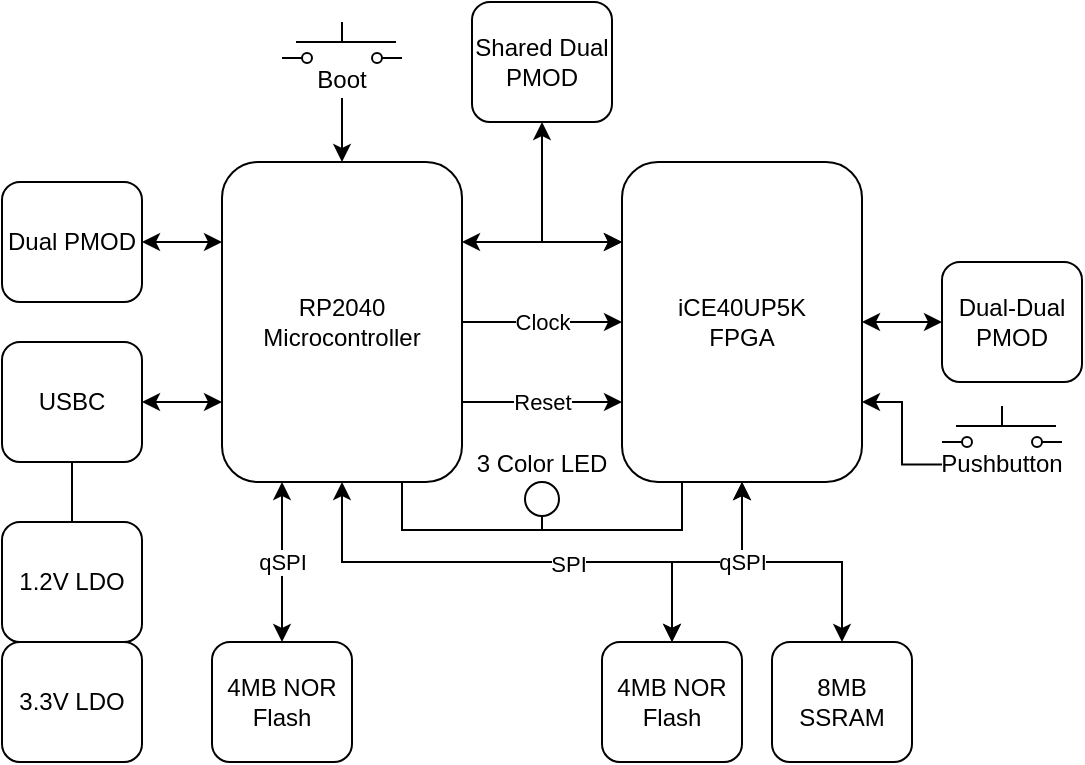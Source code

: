 <mxfile version="15.1.3" type="device"><diagram id="G92kmcxLir5d9IYU4Pak" name="Page-2"><mxGraphModel dx="1074" dy="955" grid="0" gridSize="10" guides="1" tooltips="1" connect="1" arrows="1" fold="1" page="1" pageScale="1" pageWidth="850" pageHeight="1100" math="0" shadow="0"><root><mxCell id="7OYM_u7ZwVSoq9IorDtf-0"/><mxCell id="7OYM_u7ZwVSoq9IorDtf-1" parent="7OYM_u7ZwVSoq9IorDtf-0"/><mxCell id="7OYM_u7ZwVSoq9IorDtf-3" value="3.3V LDO" style="rounded=1;whiteSpace=wrap;html=1;" parent="7OYM_u7ZwVSoq9IorDtf-1" vertex="1"><mxGeometry x="90" y="520" width="70" height="60" as="geometry"/></mxCell><mxCell id="7OYM_u7ZwVSoq9IorDtf-6" style="edgeStyle=orthogonalEdgeStyle;rounded=0;orthogonalLoop=1;jettySize=auto;html=1;entryX=0;entryY=0.25;entryDx=0;entryDy=0;startArrow=classic;startFill=1;exitX=1;exitY=0.25;exitDx=0;exitDy=0;" parent="7OYM_u7ZwVSoq9IorDtf-1" source="7OYM_u7ZwVSoq9IorDtf-4" target="7OYM_u7ZwVSoq9IorDtf-5" edge="1"><mxGeometry relative="1" as="geometry"><Array as="points"/></mxGeometry></mxCell><mxCell id="7OYM_u7ZwVSoq9IorDtf-11" style="edgeStyle=orthogonalEdgeStyle;rounded=0;orthogonalLoop=1;jettySize=auto;html=1;exitX=0.5;exitY=1;exitDx=0;exitDy=0;entryX=0.5;entryY=0;entryDx=0;entryDy=0;startArrow=classic;startFill=1;" parent="7OYM_u7ZwVSoq9IorDtf-1" source="7OYM_u7ZwVSoq9IorDtf-4" target="7OYM_u7ZwVSoq9IorDtf-10" edge="1"><mxGeometry relative="1" as="geometry"/></mxCell><mxCell id="7OYM_u7ZwVSoq9IorDtf-12" value="SPI" style="edgeLabel;html=1;align=center;verticalAlign=middle;resizable=0;points=[];" parent="7OYM_u7ZwVSoq9IorDtf-11" vertex="1" connectable="0"><mxGeometry x="-0.464" y="2" relative="1" as="geometry"><mxPoint x="87" y="3" as="offset"/></mxGeometry></mxCell><mxCell id="o_D9mQzwYViAJN6lnz56-5" value="Clock" style="edgeStyle=orthogonalEdgeStyle;rounded=0;orthogonalLoop=1;jettySize=auto;html=1;exitX=1;exitY=0.5;exitDx=0;exitDy=0;entryX=0;entryY=0.5;entryDx=0;entryDy=0;startArrow=none;startFill=0;" parent="7OYM_u7ZwVSoq9IorDtf-1" source="7OYM_u7ZwVSoq9IorDtf-4" target="7OYM_u7ZwVSoq9IorDtf-5" edge="1"><mxGeometry relative="1" as="geometry"/></mxCell><mxCell id="o_D9mQzwYViAJN6lnz56-6" value="Reset" style="edgeStyle=orthogonalEdgeStyle;rounded=0;orthogonalLoop=1;jettySize=auto;html=1;exitX=1;exitY=0.75;exitDx=0;exitDy=0;entryX=0;entryY=0.75;entryDx=0;entryDy=0;startArrow=none;startFill=0;" parent="7OYM_u7ZwVSoq9IorDtf-1" source="7OYM_u7ZwVSoq9IorDtf-4" target="7OYM_u7ZwVSoq9IorDtf-5" edge="1"><mxGeometry relative="1" as="geometry"/></mxCell><mxCell id="KC6LvxvS3Z2re-HvTOg4-0" style="edgeStyle=orthogonalEdgeStyle;rounded=0;orthogonalLoop=1;jettySize=auto;html=1;exitX=0.75;exitY=1;exitDx=0;exitDy=0;entryX=0.5;entryY=1;entryDx=0;entryDy=0;startArrow=none;startFill=0;endArrow=none;endFill=0;" parent="7OYM_u7ZwVSoq9IorDtf-1" source="7OYM_u7ZwVSoq9IorDtf-4" target="dOjmpYqw6bYS7-3D4WWg-19" edge="1"><mxGeometry relative="1" as="geometry"><Array as="points"><mxPoint x="290" y="464"/><mxPoint x="360" y="464"/></Array></mxGeometry></mxCell><mxCell id="7OYM_u7ZwVSoq9IorDtf-4" value="RP2040&lt;br&gt;Microcontroller" style="rounded=1;whiteSpace=wrap;html=1;" parent="7OYM_u7ZwVSoq9IorDtf-1" vertex="1"><mxGeometry x="200" y="280" width="120" height="160" as="geometry"/></mxCell><mxCell id="o_D9mQzwYViAJN6lnz56-3" style="edgeStyle=orthogonalEdgeStyle;rounded=0;orthogonalLoop=1;jettySize=auto;html=1;exitX=0.5;exitY=1;exitDx=0;exitDy=0;entryX=0.5;entryY=0;entryDx=0;entryDy=0;startArrow=classic;startFill=1;" parent="7OYM_u7ZwVSoq9IorDtf-1" source="7OYM_u7ZwVSoq9IorDtf-5" target="o_D9mQzwYViAJN6lnz56-2" edge="1"><mxGeometry relative="1" as="geometry"/></mxCell><mxCell id="7OYM_u7ZwVSoq9IorDtf-5" value="iCE40UP5K&lt;br&gt;FPGA" style="rounded=1;whiteSpace=wrap;html=1;" parent="7OYM_u7ZwVSoq9IorDtf-1" vertex="1"><mxGeometry x="400" y="280" width="120" height="160" as="geometry"/></mxCell><mxCell id="7OYM_u7ZwVSoq9IorDtf-8" value="qSPI" style="edgeStyle=orthogonalEdgeStyle;rounded=0;orthogonalLoop=1;jettySize=auto;html=1;entryX=0.25;entryY=1;entryDx=0;entryDy=0;startArrow=classic;startFill=1;" parent="7OYM_u7ZwVSoq9IorDtf-1" source="7OYM_u7ZwVSoq9IorDtf-7" target="7OYM_u7ZwVSoq9IorDtf-4" edge="1"><mxGeometry relative="1" as="geometry"/></mxCell><mxCell id="7OYM_u7ZwVSoq9IorDtf-7" value="4MB NOR Flash" style="rounded=1;whiteSpace=wrap;html=1;" parent="7OYM_u7ZwVSoq9IorDtf-1" vertex="1"><mxGeometry x="195" y="520" width="70" height="60" as="geometry"/></mxCell><mxCell id="7OYM_u7ZwVSoq9IorDtf-9" value="qSPI" style="edgeStyle=orthogonalEdgeStyle;rounded=0;orthogonalLoop=1;jettySize=auto;html=1;entryX=0.5;entryY=1;entryDx=0;entryDy=0;startArrow=classic;startFill=1;" parent="7OYM_u7ZwVSoq9IorDtf-1" source="7OYM_u7ZwVSoq9IorDtf-10" target="7OYM_u7ZwVSoq9IorDtf-5" edge="1"><mxGeometry x="0.303" relative="1" as="geometry"><mxPoint x="435" y="440" as="targetPoint"/><mxPoint as="offset"/></mxGeometry></mxCell><mxCell id="7OYM_u7ZwVSoq9IorDtf-10" value="4MB NOR Flash" style="rounded=1;whiteSpace=wrap;html=1;" parent="7OYM_u7ZwVSoq9IorDtf-1" vertex="1"><mxGeometry x="390" y="520" width="70" height="60" as="geometry"/></mxCell><mxCell id="7OYM_u7ZwVSoq9IorDtf-14" style="edgeStyle=orthogonalEdgeStyle;rounded=0;orthogonalLoop=1;jettySize=auto;html=1;entryX=0;entryY=0.25;entryDx=0;entryDy=0;startArrow=classic;startFill=1;" parent="7OYM_u7ZwVSoq9IorDtf-1" source="7OYM_u7ZwVSoq9IorDtf-13" target="7OYM_u7ZwVSoq9IorDtf-4" edge="1"><mxGeometry relative="1" as="geometry"/></mxCell><mxCell id="7OYM_u7ZwVSoq9IorDtf-13" value="Dual PMOD" style="rounded=1;whiteSpace=wrap;html=1;" parent="7OYM_u7ZwVSoq9IorDtf-1" vertex="1"><mxGeometry x="90" y="290" width="70" height="60" as="geometry"/></mxCell><mxCell id="7OYM_u7ZwVSoq9IorDtf-15" value="Dual-Dual PMOD" style="rounded=1;whiteSpace=wrap;html=1;" parent="7OYM_u7ZwVSoq9IorDtf-1" vertex="1"><mxGeometry x="560" y="330" width="70" height="60" as="geometry"/></mxCell><mxCell id="7OYM_u7ZwVSoq9IorDtf-16" style="edgeStyle=orthogonalEdgeStyle;rounded=0;orthogonalLoop=1;jettySize=auto;html=1;startArrow=classic;startFill=1;" parent="7OYM_u7ZwVSoq9IorDtf-1" source="7OYM_u7ZwVSoq9IorDtf-15" edge="1"><mxGeometry relative="1" as="geometry"><mxPoint x="520" y="360" as="targetPoint"/></mxGeometry></mxCell><mxCell id="o_D9mQzwYViAJN6lnz56-4" style="edgeStyle=orthogonalEdgeStyle;rounded=0;orthogonalLoop=1;jettySize=auto;html=1;exitX=0.5;exitY=1;exitDx=0;exitDy=0;entryX=0;entryY=0.25;entryDx=0;entryDy=0;startArrow=classic;startFill=1;" parent="7OYM_u7ZwVSoq9IorDtf-1" source="7OYM_u7ZwVSoq9IorDtf-17" target="7OYM_u7ZwVSoq9IorDtf-5" edge="1"><mxGeometry relative="1" as="geometry"/></mxCell><mxCell id="7OYM_u7ZwVSoq9IorDtf-17" value="Shared Dual PMOD" style="rounded=1;whiteSpace=wrap;html=1;" parent="7OYM_u7ZwVSoq9IorDtf-1" vertex="1"><mxGeometry x="325" y="200" width="70" height="60" as="geometry"/></mxCell><mxCell id="o_D9mQzwYViAJN6lnz56-1" style="edgeStyle=orthogonalEdgeStyle;rounded=0;orthogonalLoop=1;jettySize=auto;html=1;entryX=0;entryY=0.75;entryDx=0;entryDy=0;startArrow=classic;startFill=1;" parent="7OYM_u7ZwVSoq9IorDtf-1" source="o_D9mQzwYViAJN6lnz56-0" target="7OYM_u7ZwVSoq9IorDtf-4" edge="1"><mxGeometry relative="1" as="geometry"/></mxCell><mxCell id="dOjmpYqw6bYS7-3D4WWg-22" style="edgeStyle=orthogonalEdgeStyle;rounded=0;orthogonalLoop=1;jettySize=auto;html=1;entryX=0.5;entryY=0;entryDx=0;entryDy=0;startArrow=none;startFill=0;endArrow=none;endFill=0;" parent="7OYM_u7ZwVSoq9IorDtf-1" source="o_D9mQzwYViAJN6lnz56-0" target="7OYM_u7ZwVSoq9IorDtf-2" edge="1"><mxGeometry relative="1" as="geometry"/></mxCell><mxCell id="o_D9mQzwYViAJN6lnz56-0" value="USBC" style="rounded=1;whiteSpace=wrap;html=1;" parent="7OYM_u7ZwVSoq9IorDtf-1" vertex="1"><mxGeometry x="90" y="370" width="70" height="60" as="geometry"/></mxCell><mxCell id="o_D9mQzwYViAJN6lnz56-2" value="8MB SSRAM" style="rounded=1;whiteSpace=wrap;html=1;" parent="7OYM_u7ZwVSoq9IorDtf-1" vertex="1"><mxGeometry x="475" y="520" width="70" height="60" as="geometry"/></mxCell><mxCell id="dOjmpYqw6bYS7-3D4WWg-9" style="edgeStyle=orthogonalEdgeStyle;rounded=0;orthogonalLoop=1;jettySize=auto;html=1;exitX=0.5;exitY=1;exitDx=0;exitDy=0;entryX=0.5;entryY=0;entryDx=0;entryDy=0;startArrow=none;startFill=0;" parent="7OYM_u7ZwVSoq9IorDtf-1" source="dOjmpYqw6bYS7-3D4WWg-7" target="7OYM_u7ZwVSoq9IorDtf-4" edge="1"><mxGeometry relative="1" as="geometry"/></mxCell><mxCell id="dOjmpYqw6bYS7-3D4WWg-10" value="" style="group" parent="7OYM_u7ZwVSoq9IorDtf-1" vertex="1" connectable="0"><mxGeometry x="560" y="402" width="60" height="20.5" as="geometry"/></mxCell><mxCell id="dOjmpYqw6bYS7-3D4WWg-11" value="" style="ellipse;whiteSpace=wrap;html=1;aspect=fixed;fontColor=#FFFFFF;fillColor=#FFFFFF;gradientColor=none;rotation=0;" parent="dOjmpYqw6bYS7-3D4WWg-10" vertex="1"><mxGeometry x="10" y="15.5" width="5" height="5" as="geometry"/></mxCell><mxCell id="dOjmpYqw6bYS7-3D4WWg-12" value="" style="ellipse;whiteSpace=wrap;html=1;aspect=fixed;fontColor=#FFFFFF;fillColor=#FFFFFF;gradientColor=none;rotation=0;" parent="dOjmpYqw6bYS7-3D4WWg-10" vertex="1"><mxGeometry x="45" y="15.5" width="5" height="5" as="geometry"/></mxCell><mxCell id="dOjmpYqw6bYS7-3D4WWg-13" value="" style="endArrow=none;html=1;fontSize=10;" parent="dOjmpYqw6bYS7-3D4WWg-10" edge="1"><mxGeometry width="50" height="50" relative="1" as="geometry"><mxPoint x="7" y="10" as="sourcePoint"/><mxPoint x="57" y="10" as="targetPoint"/></mxGeometry></mxCell><mxCell id="dOjmpYqw6bYS7-3D4WWg-14" value="" style="endArrow=none;html=1;fontSize=10;" parent="dOjmpYqw6bYS7-3D4WWg-10" edge="1"><mxGeometry width="50" height="50" relative="1" as="geometry"><mxPoint x="30" as="sourcePoint"/><mxPoint x="30" y="10" as="targetPoint"/></mxGeometry></mxCell><mxCell id="dOjmpYqw6bYS7-3D4WWg-15" value="" style="endArrow=none;html=1;fontSize=10;strokeColor=#000000;entryX=0;entryY=0.5;entryDx=0;entryDy=0;" parent="dOjmpYqw6bYS7-3D4WWg-10" target="dOjmpYqw6bYS7-3D4WWg-11" edge="1"><mxGeometry width="50" height="50" relative="1" as="geometry"><mxPoint y="18" as="sourcePoint"/><mxPoint x="60" y="-2" as="targetPoint"/></mxGeometry></mxCell><mxCell id="dOjmpYqw6bYS7-3D4WWg-16" value="" style="endArrow=none;html=1;fontSize=10;strokeColor=#000000;exitX=1;exitY=0.5;exitDx=0;exitDy=0;" parent="dOjmpYqw6bYS7-3D4WWg-10" source="dOjmpYqw6bYS7-3D4WWg-12" edge="1"><mxGeometry width="50" height="50" relative="1" as="geometry"><mxPoint x="10" y="28" as="sourcePoint"/><mxPoint x="60" y="18" as="targetPoint"/></mxGeometry></mxCell><mxCell id="dOjmpYqw6bYS7-3D4WWg-18" style="edgeStyle=orthogonalEdgeStyle;rounded=0;orthogonalLoop=1;jettySize=auto;html=1;entryX=1;entryY=0.75;entryDx=0;entryDy=0;startArrow=none;startFill=0;" parent="7OYM_u7ZwVSoq9IorDtf-1" source="dOjmpYqw6bYS7-3D4WWg-17" target="7OYM_u7ZwVSoq9IorDtf-5" edge="1"><mxGeometry relative="1" as="geometry"/></mxCell><mxCell id="dOjmpYqw6bYS7-3D4WWg-17" value="Pushbutton" style="text;html=1;strokeColor=none;fillColor=none;align=center;verticalAlign=middle;whiteSpace=wrap;rounded=0;fontColor=#000000;" parent="7OYM_u7ZwVSoq9IorDtf-1" vertex="1"><mxGeometry x="560" y="422.5" width="60" height="17.5" as="geometry"/></mxCell><mxCell id="KC6LvxvS3Z2re-HvTOg4-2" style="edgeStyle=orthogonalEdgeStyle;rounded=0;orthogonalLoop=1;jettySize=auto;html=1;exitX=0.5;exitY=1;exitDx=0;exitDy=0;entryX=0.25;entryY=1;entryDx=0;entryDy=0;startArrow=none;startFill=0;endArrow=none;endFill=0;" parent="7OYM_u7ZwVSoq9IorDtf-1" source="dOjmpYqw6bYS7-3D4WWg-19" target="7OYM_u7ZwVSoq9IorDtf-5" edge="1"><mxGeometry relative="1" as="geometry"><Array as="points"><mxPoint x="360" y="464"/><mxPoint x="430" y="464"/></Array></mxGeometry></mxCell><mxCell id="dOjmpYqw6bYS7-3D4WWg-19" value="" style="ellipse;whiteSpace=wrap;html=1;aspect=fixed;" parent="7OYM_u7ZwVSoq9IorDtf-1" vertex="1"><mxGeometry x="351.5" y="440" width="17" height="17" as="geometry"/></mxCell><mxCell id="dOjmpYqw6bYS7-3D4WWg-21" value="3 Color LED" style="text;html=1;strokeColor=none;fillColor=none;align=center;verticalAlign=middle;whiteSpace=wrap;rounded=0;fontColor=#000000;" parent="7OYM_u7ZwVSoq9IorDtf-1" vertex="1"><mxGeometry x="325" y="422.5" width="70" height="17.5" as="geometry"/></mxCell><mxCell id="7OYM_u7ZwVSoq9IorDtf-2" value="1.2V LDO" style="rounded=1;whiteSpace=wrap;html=1;" parent="7OYM_u7ZwVSoq9IorDtf-1" vertex="1"><mxGeometry x="90" y="460" width="70" height="60" as="geometry"/></mxCell><mxCell id="dOjmpYqw6bYS7-3D4WWg-23" value="" style="group" parent="7OYM_u7ZwVSoq9IorDtf-1" vertex="1" connectable="0"><mxGeometry x="230" y="210" width="60" height="38" as="geometry"/></mxCell><mxCell id="dOjmpYqw6bYS7-3D4WWg-0" value="" style="group" parent="dOjmpYqw6bYS7-3D4WWg-23" vertex="1" connectable="0"><mxGeometry width="60" height="20.5" as="geometry"/></mxCell><mxCell id="dOjmpYqw6bYS7-3D4WWg-1" value="" style="ellipse;whiteSpace=wrap;html=1;aspect=fixed;fontColor=#FFFFFF;fillColor=#FFFFFF;gradientColor=none;rotation=0;" parent="dOjmpYqw6bYS7-3D4WWg-0" vertex="1"><mxGeometry x="10" y="15.5" width="5" height="5" as="geometry"/></mxCell><mxCell id="dOjmpYqw6bYS7-3D4WWg-2" value="" style="ellipse;whiteSpace=wrap;html=1;aspect=fixed;fontColor=#FFFFFF;fillColor=#FFFFFF;gradientColor=none;rotation=0;" parent="dOjmpYqw6bYS7-3D4WWg-0" vertex="1"><mxGeometry x="45" y="15.5" width="5" height="5" as="geometry"/></mxCell><mxCell id="dOjmpYqw6bYS7-3D4WWg-3" value="" style="endArrow=none;html=1;fontSize=10;" parent="dOjmpYqw6bYS7-3D4WWg-0" edge="1"><mxGeometry width="50" height="50" relative="1" as="geometry"><mxPoint x="7" y="10" as="sourcePoint"/><mxPoint x="57" y="10" as="targetPoint"/></mxGeometry></mxCell><mxCell id="dOjmpYqw6bYS7-3D4WWg-4" value="" style="endArrow=none;html=1;fontSize=10;" parent="dOjmpYqw6bYS7-3D4WWg-0" edge="1"><mxGeometry width="50" height="50" relative="1" as="geometry"><mxPoint x="30" as="sourcePoint"/><mxPoint x="30" y="10" as="targetPoint"/></mxGeometry></mxCell><mxCell id="dOjmpYqw6bYS7-3D4WWg-5" value="" style="endArrow=none;html=1;fontSize=10;strokeColor=#000000;entryX=0;entryY=0.5;entryDx=0;entryDy=0;" parent="dOjmpYqw6bYS7-3D4WWg-0" target="dOjmpYqw6bYS7-3D4WWg-1" edge="1"><mxGeometry width="50" height="50" relative="1" as="geometry"><mxPoint y="18" as="sourcePoint"/><mxPoint x="60" y="-2" as="targetPoint"/></mxGeometry></mxCell><mxCell id="dOjmpYqw6bYS7-3D4WWg-6" value="" style="endArrow=none;html=1;fontSize=10;strokeColor=#000000;exitX=1;exitY=0.5;exitDx=0;exitDy=0;" parent="dOjmpYqw6bYS7-3D4WWg-0" source="dOjmpYqw6bYS7-3D4WWg-2" edge="1"><mxGeometry width="50" height="50" relative="1" as="geometry"><mxPoint x="10" y="28" as="sourcePoint"/><mxPoint x="60" y="18" as="targetPoint"/></mxGeometry></mxCell><mxCell id="dOjmpYqw6bYS7-3D4WWg-7" value="Boot" style="text;html=1;strokeColor=none;fillColor=none;align=center;verticalAlign=middle;whiteSpace=wrap;rounded=0;fontColor=#000000;" parent="dOjmpYqw6bYS7-3D4WWg-23" vertex="1"><mxGeometry y="20.5" width="60" height="17.5" as="geometry"/></mxCell></root></mxGraphModel></diagram></mxfile>